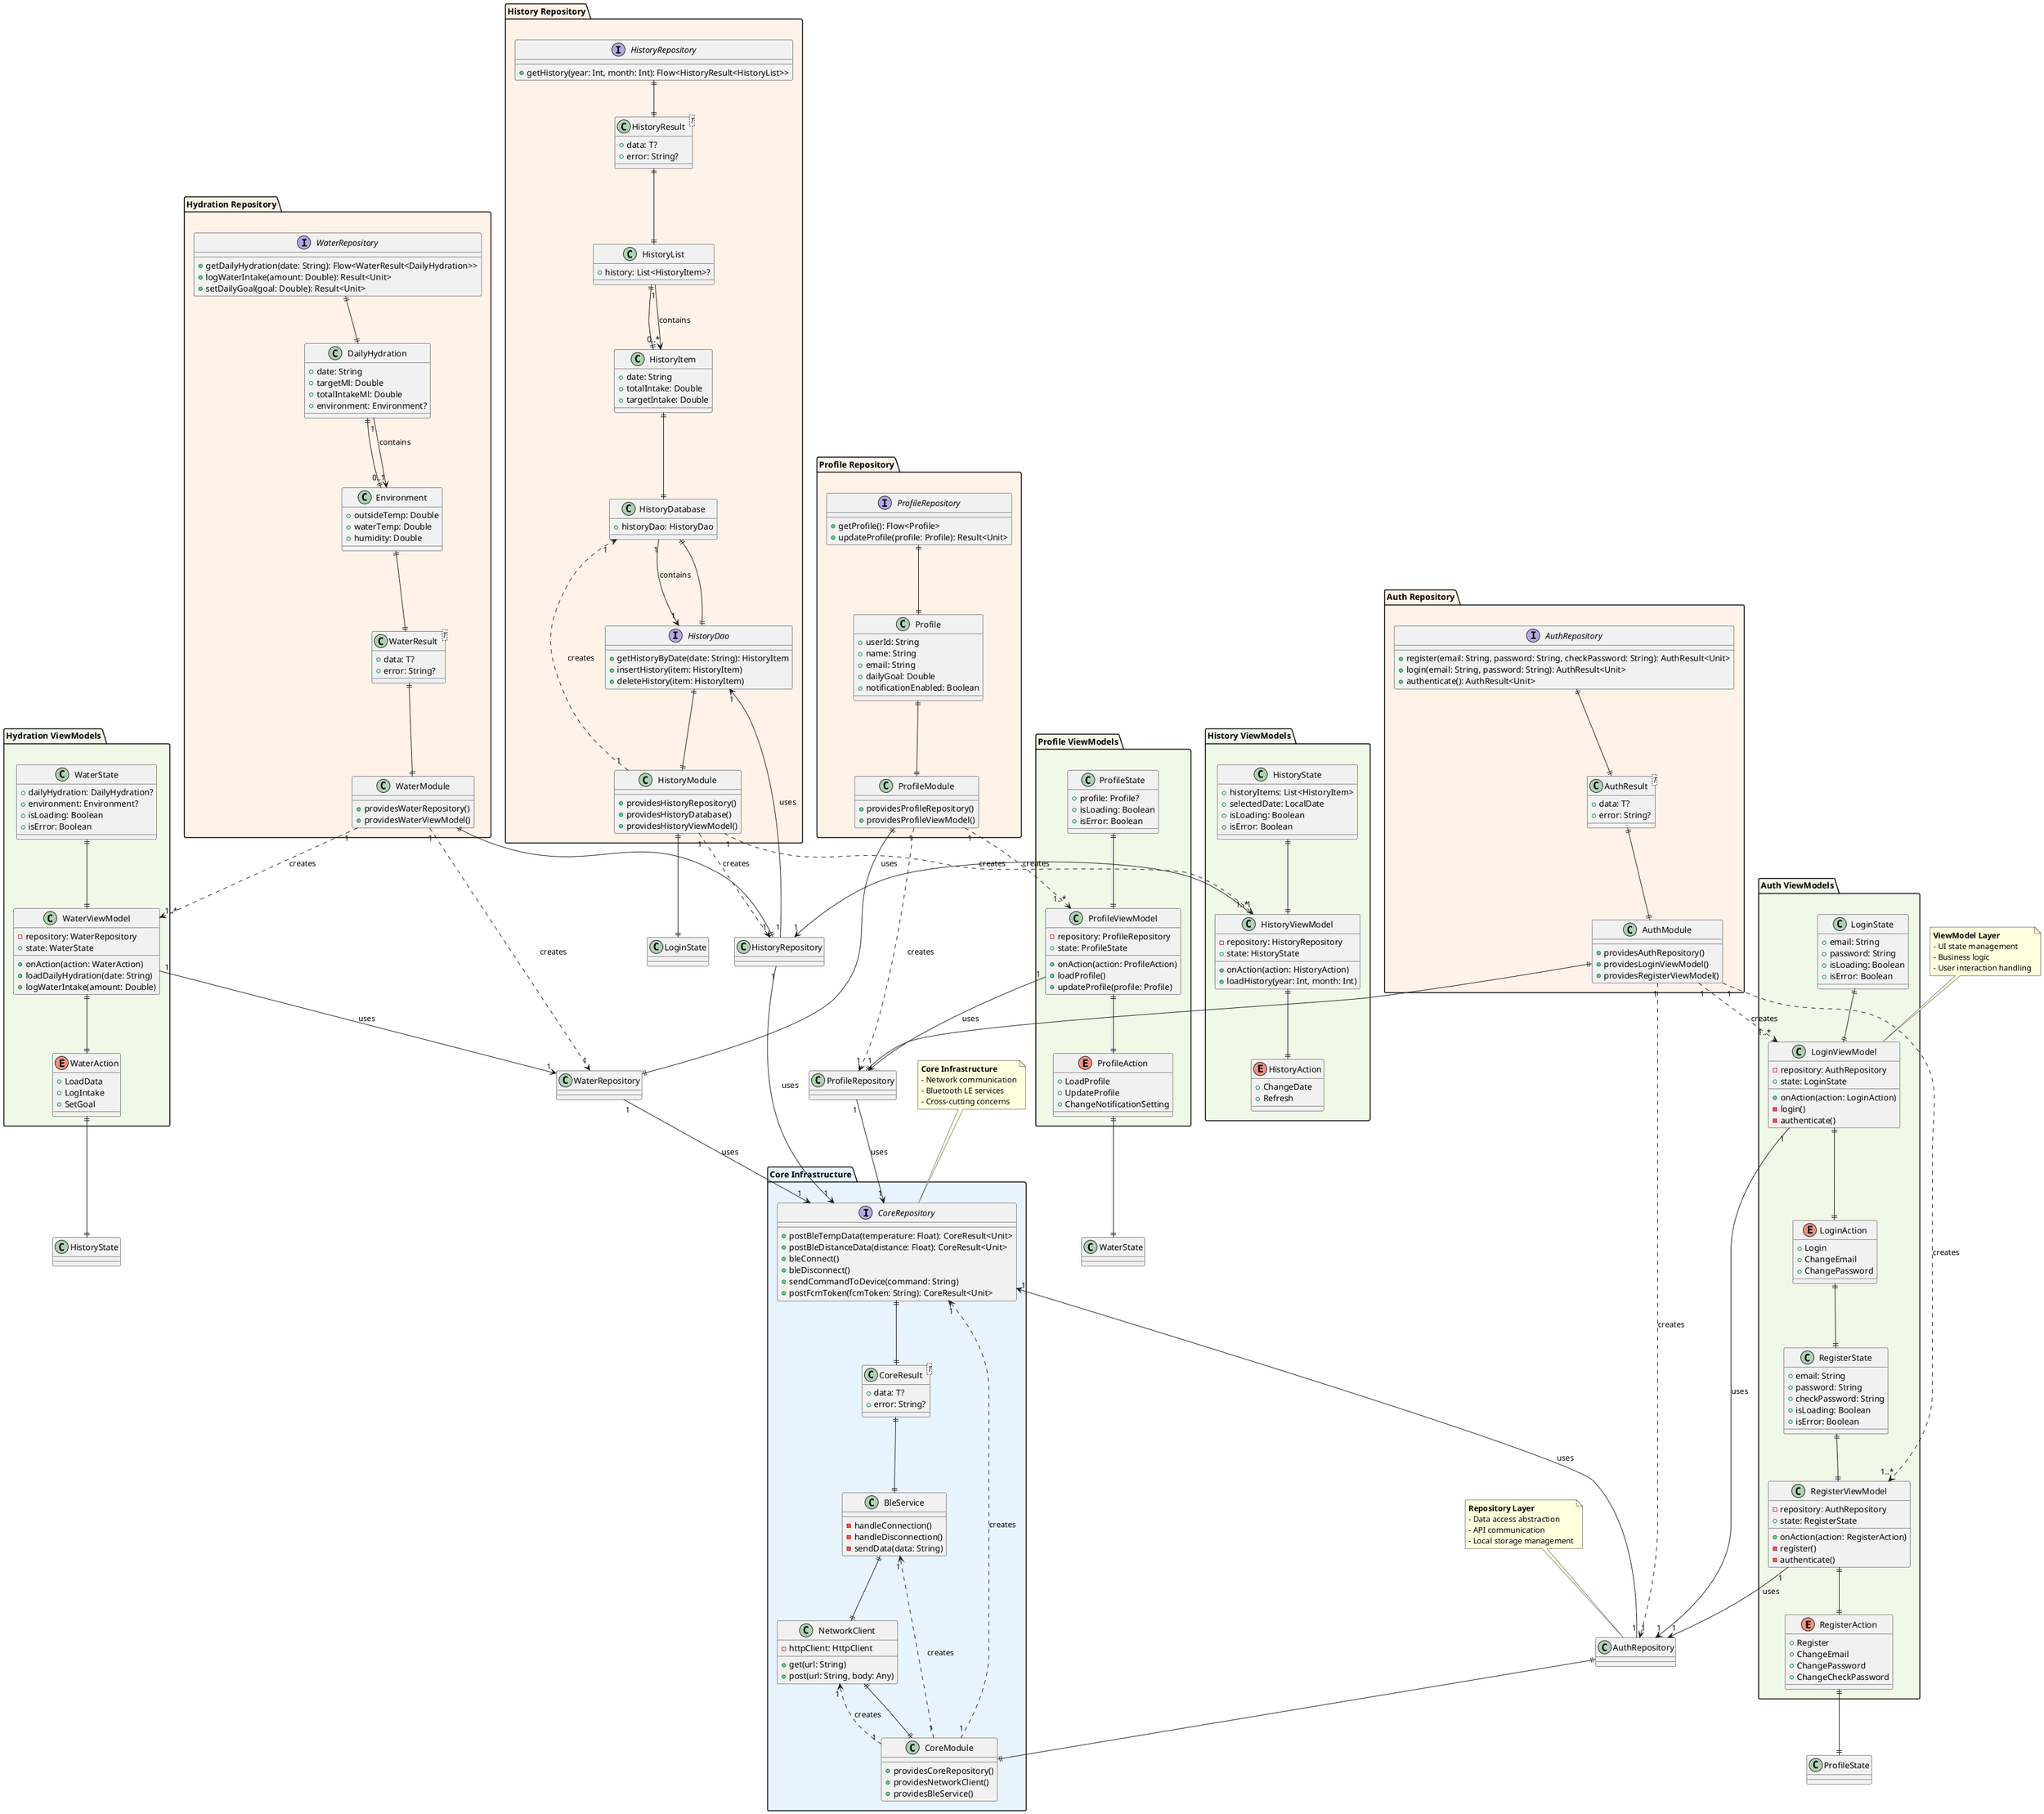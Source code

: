 @startuml CompleteFrontend

!define CORE_COLOR #E8F4FD
!define REPOSITORY_COLOR #FFF2E8
!define VIEWMODEL_COLOR #F0F8E8
!define UI_COLOR #E8F0FF

' Force vertical layout
top to bottom direction

' ==================== CORE INFRASTRUCTURE LAYER ====================
package "Core Infrastructure" CORE_COLOR {
  
  interface CoreRepository {
    + postBleTempData(temperature: Float): CoreResult<Unit>
    + postBleDistanceData(distance: Float): CoreResult<Unit>
    + bleConnect()
    + bleDisconnect()
    + sendCommandToDevice(command: String)
    + postFcmToken(fcmToken: String): CoreResult<Unit>
  }
  
  CoreRepository ||--|| CoreResult
  
  class CoreResult<T> {
    + data: T?
    + error: String?
  }
  
  CoreResult ||--|| BleService
  
  class BleService {
    - handleConnection()
    - handleDisconnection()
    - sendData(data: String)
  }
  
  BleService ||--|| NetworkClient
  
  class NetworkClient {
    - httpClient: HttpClient
    + get(url: String)
    + post(url: String, body: Any)
  }
  
  NetworkClient ||--|| CoreModule
  
  class CoreModule {
    + providesCoreRepository()
    + providesNetworkClient()
    + providesBleService()
  }
}

CoreModule ||--|| AuthRepository

' ==================== AUTH REPOSITORY LAYER ====================
package "Auth Repository" REPOSITORY_COLOR {
  
  interface AuthRepository {
    + register(email: String, password: String, checkPassword: String): AuthResult<Unit>
    + login(email: String, password: String): AuthResult<Unit>
    + authenticate(): AuthResult<Unit>
  }
  
  AuthRepository ||--|| AuthResult
  
  class AuthResult<T> {
    + data: T?
    + error: String?
  }
  
  AuthResult ||--|| AuthModule
  
  class AuthModule {
    + providesAuthRepository()
    + providesLoginViewModel()
    + providesRegisterViewModel()
  }
}

AuthModule ||--|| ProfileRepository

' ==================== PROFILE REPOSITORY LAYER ====================
package "Profile Repository" REPOSITORY_COLOR {
  
  interface ProfileRepository {
    + getProfile(): Flow<Profile>
    + updateProfile(profile: Profile): Result<Unit>
  }
  
  ProfileRepository ||--|| Profile
  
  class Profile {
    + userId: String
    + name: String
    + email: String
    + dailyGoal: Double
    + notificationEnabled: Boolean
  }
  
  Profile ||--|| ProfileModule
  
  class ProfileModule {
    + providesProfileRepository()
    + providesProfileViewModel()
  }
}

ProfileModule ||--|| WaterRepository

' ==================== HYDRATION REPOSITORY LAYER ====================
package "Hydration Repository" REPOSITORY_COLOR {
  
  interface WaterRepository {
    + getDailyHydration(date: String): Flow<WaterResult<DailyHydration>>
    + logWaterIntake(amount: Double): Result<Unit>
    + setDailyGoal(goal: Double): Result<Unit>
  }
  
  WaterRepository ||--|| DailyHydration
  
  class DailyHydration {
    + date: String
    + targetMl: Double
    + totalIntakeMl: Double
    + environment: Environment?
  }
  
  DailyHydration ||--|| Environment
  
  class Environment {
    + outsideTemp: Double
    + waterTemp: Double
    + humidity: Double
  }
  
  Environment ||--|| WaterResult
  
  class WaterResult<T> {
    + data: T?
    + error: String?
  }
  
  WaterResult ||--|| WaterModule
  
  class WaterModule {
    + providesWaterRepository()
    + providesWaterViewModel()
  }
}

WaterModule ||--|| HistoryRepository

' ==================== HISTORY REPOSITORY LAYER ====================
package "History Repository" REPOSITORY_COLOR {
  
  interface HistoryRepository {
    + getHistory(year: Int, month: Int): Flow<HistoryResult<HistoryList>>
  }
  
  HistoryRepository ||--|| HistoryResult
  
  class HistoryResult<T> {
    + data: T?
    + error: String?
  }
  
  HistoryResult ||--|| HistoryList
  
  class HistoryList {
    + history: List<HistoryItem>?
  }
  
  HistoryList ||--|| HistoryItem
  
  class HistoryItem {
    + date: String
    + totalIntake: Double
    + targetIntake: Double
  }
  
  HistoryItem ||--|| HistoryDatabase
  
  class HistoryDatabase {
    + historyDao: HistoryDao
  }
  
  HistoryDatabase ||--|| HistoryDao
  
  interface HistoryDao {
    + getHistoryByDate(date: String): HistoryItem
    + insertHistory(item: HistoryItem)
    + deleteHistory(item: HistoryItem)
  }
  
  HistoryDao ||--|| HistoryModule
  
  class HistoryModule {
    + providesHistoryRepository()
    + providesHistoryDatabase()
    + providesHistoryViewModel()
  }
}

HistoryModule ||--|| LoginState

' ==================== AUTH VIEWMODEL LAYER ====================
package "Auth ViewModels" VIEWMODEL_COLOR {
  
  class LoginState {
    + email: String
    + password: String
    + isLoading: Boolean
    + isError: Boolean
  }
  
  LoginState ||--|| LoginViewModel
  
  class LoginViewModel {
    - repository: AuthRepository
    + state: LoginState
    + onAction(action: LoginAction)
    - login()
    - authenticate()
  }
  
  LoginViewModel ||--|| LoginAction
  
  enum LoginAction {
    + Login
    + ChangeEmail
    + ChangePassword
  }
  
  LoginAction ||--|| RegisterState
  
  class RegisterState {
    + email: String
    + password: String
    + checkPassword: String
    + isLoading: Boolean
    + isError: Boolean
  }
  
  RegisterState ||--|| RegisterViewModel
  
  class RegisterViewModel {
    - repository: AuthRepository
    + state: RegisterState
    + onAction(action: RegisterAction)
    - register()
    - authenticate()
  }
  
  RegisterViewModel ||--|| RegisterAction
  
  enum RegisterAction {
    + Register
    + ChangeEmail
    + ChangePassword
    + ChangeCheckPassword
  }
}

RegisterAction ||--|| ProfileState

' ==================== PROFILE VIEWMODEL LAYER ====================
package "Profile ViewModels" VIEWMODEL_COLOR {
  
  class ProfileState {
    + profile: Profile?
    + isLoading: Boolean
    + isError: Boolean
  }
  
  ProfileState ||--|| ProfileViewModel
  
  class ProfileViewModel {
    - repository: ProfileRepository
    + state: ProfileState
    + onAction(action: ProfileAction)
    + loadProfile()
    + updateProfile(profile: Profile)
  }
  
  ProfileViewModel ||--|| ProfileAction
  
  enum ProfileAction {
    + LoadProfile
    + UpdateProfile
    + ChangeNotificationSetting
  }
}

ProfileAction ||--|| WaterState

' ==================== HYDRATION VIEWMODEL LAYER ====================
package "Hydration ViewModels" VIEWMODEL_COLOR {
  
  class WaterState {
    + dailyHydration: DailyHydration?
    + environment: Environment?
    + isLoading: Boolean
    + isError: Boolean
  }
  
  WaterState ||--|| WaterViewModel
  
  class WaterViewModel {
    - repository: WaterRepository
    + state: WaterState
    + onAction(action: WaterAction)
    + loadDailyHydration(date: String)
    + logWaterIntake(amount: Double)
  }
  
  WaterViewModel ||--|| WaterAction
  
  enum WaterAction {
    + LoadData
    + LogIntake
    + SetGoal
  }
}

WaterAction ||--|| HistoryState

' ==================== HISTORY VIEWMODEL LAYER ====================
package "History ViewModels" VIEWMODEL_COLOR {
  
  class HistoryState {
    + historyItems: List<HistoryItem>
    + selectedDate: LocalDate
    + isLoading: Boolean
    + isError: Boolean
  }
  
  HistoryState ||--|| HistoryViewModel
  
  class HistoryViewModel {
    - repository: HistoryRepository
    + state: HistoryState
    + onAction(action: HistoryAction)
    + loadHistory(year: Int, month: Int)
  }
  
  HistoryViewModel ||--|| HistoryAction
  
  enum HistoryAction {
    + ChangeDate
    + Refresh
  }
}

' ==================== RELATIONSHIPS ====================

' Core Infrastructure Relationships
CoreModule "1" ..> "1" CoreRepository : creates
CoreModule "1" ..> "1" NetworkClient : creates
CoreModule "1" ..> "1" BleService : creates

' Repository Module Relationships
AuthModule "1" ..> "1" AuthRepository : creates
ProfileModule "1" ..> "1" ProfileRepository : creates
WaterModule "1" ..> "1" WaterRepository : creates
HistoryModule "1" ..> "1" HistoryRepository : creates
HistoryModule "1" ..> "1" HistoryDatabase : creates

' Cross-module Repository Dependencies
WaterRepository "1" --> "1" CoreRepository : uses
HistoryRepository "1" --> "1" CoreRepository : uses
ProfileRepository "1" --> "1" CoreRepository : uses
AuthRepository "1" --> "1" CoreRepository : uses

' ViewModel to Repository Relationships
LoginViewModel "1" --> "1" AuthRepository : uses
RegisterViewModel "1" --> "1" AuthRepository : uses
ProfileViewModel "1" --> "1" ProfileRepository : uses
WaterViewModel "1" --> "1" WaterRepository : uses
HistoryViewModel "1" --> "1" HistoryRepository : uses

' Module to ViewModel Relationships
AuthModule "1" ..> "1..*" LoginViewModel : creates
AuthModule "1" ..> "1..*" RegisterViewModel : creates
ProfileModule "1" ..> "1..*" ProfileViewModel : creates
WaterModule "1" ..> "1..*" WaterViewModel : creates
HistoryModule "1" ..> "1..*" HistoryViewModel : creates

' Data Model Relationships
DailyHydration "1" --> "0..1" Environment : contains
HistoryList "1" --> "0..*" HistoryItem : contains
HistoryDatabase "1" --> "1" HistoryDao : contains
HistoryRepository "1" --> "1" HistoryDao : uses

' Notes for Documentation
note top of CoreRepository
  **Core Infrastructure**
  - Network communication
  - Bluetooth LE services
  - Cross-cutting concerns
end note

note top of AuthRepository
  **Repository Layer**
  - Data access abstraction
  - API communication
  - Local storage management
end note

note top of LoginViewModel
  **ViewModel Layer**
  - UI state management
  - Business logic
  - User interaction handling
end note

@enduml 